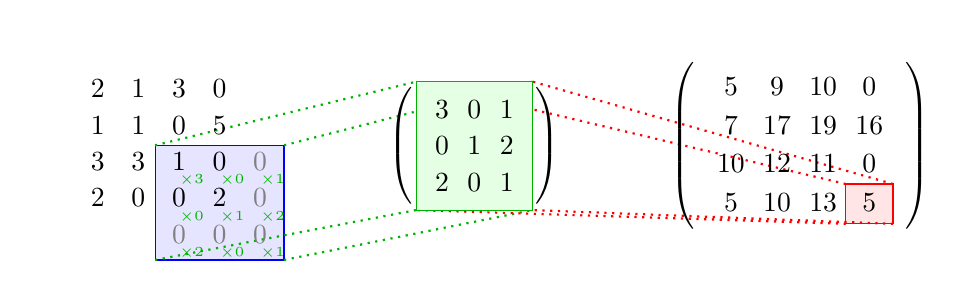 % From https://tex.stackexchange.com/questions/437007/drawing-a-convolution-with-tikz
% By jakun
\begin{tikzpicture}[scale=1.1]
\newcommand\numRowsK{3}
\newcommand\numColsK{3}
\newcommand{\myK}[2]{% #1: row, #2: col
    \edef\Kcol##1##2##3{###2}%
    \edef\Krow##1##2##3{\noexpand\Kcol###1}%
    \Krow
        {3 0 1}
        {0 1 2}
        {2 0 1}%
}

    % ------- style -------
    \tikzset{%
        parenthesized/.style={%
            left delimiter  = (,
            right delimiter = ),
        },
        node distance = 10mu,
    }

    % ------- equation -------
    \matrix[matrix of math nodes, nodes in empty cells, align=center,text depth=.2ex,text height=1.3ex,text width=0.8em,] (I) {
        &&   & &  &   \\
        & 2 & 1 & 3 & 0  &  \\
        & 1 & 1 & 0 & 5 &  \\
        & 3 & 3 & 1 & 0 &  |[gray]| 0\\
       & 2 & 0 & 0 & 2 & |[gray]| 0 \\
       & &  & |[gray]| 0 & |[gray]| 0 &  |[gray]| 0\\
    };

    % \node (*) [right = of I] {${}*{}$};
   \node (*) [right =1cm of I] {};

    \newcommand\Kmatrixxxx{}
    \foreach \row in {1, ..., 3} {
        \gdef \sep {}
        \foreach \col in {1, ..., 3} {%
            \xdef \Kmatrixxxx {\unexpanded\expandafter{\Kmatrixxxx}\unexpanded\expandafter{\sep}\noexpand \myK{\row}{\col}}
            \gdef \sep { \& }
        }
        \xdef \Kmatrixxxx {\unexpanded\expandafter{\Kmatrixxxx}\noexpand\\}
    }
    \matrix[matrix of math nodes, parenthesized, ampersand replacement=\&] (K) [right = of *] {
        \Kmatrixxxx
    };

%    \node (=) [right = of K] {${}={}$};
    \node (=) [right =1.5cm of K] {};

    \matrix[matrix of math nodes, parenthesized, nodes in empty cells, align=center,text depth=.2ex,text height=1.5ex,text width=1em,] (I*K) [right = of {=}] {
        5 & 9  & 10 & 0 \\
        7 & 17 & 19 & 16 \\
        10 & 12 & 11 & 0 \\
        5 & 10 & 13 & 5 \\
    };

    % ------- highlighting -------
    \newcommand\rowResult{4}
    \newcommand\colResult{4}

    \begin{scope}[on background layer]
        \newcommand{\padding}{1pt}
        \coordinate (Is-nw) at ([xshift=-\padding, yshift=0] I-\rowResult-\colResult.north west);
        \coordinate (Is-se) at ([xshift=+\padding, yshift=-1.5*\padding] I-\the\numexpr\rowResult+\numRowsK-1\relax-\the\numexpr\colResult+\numColsK-1\relax.south east);
        \coordinate (Is-sw) at (Is-nw |- Is-se);
        \coordinate (Is-ne) at (Is-se |- Is-nw);

        \filldraw[blue,   fill opacity=.1] (Is-nw) rectangle (Is-se);
        \filldraw[red, fill opacity=.1] (I*K-\rowResult-\colResult.north west) rectangle (I*K-\rowResult-\colResult.south east);

        \draw[green!70!black, dotted, thick] 
            (Is-nw) -- (K.north west)
            (Is-se) -- (K.south east)
            (Is-sw) -- (K.south west)
            (Is-ne) -- (K.north east)
        ;
        \draw[red, dotted, thick] 
            (I*K-\rowResult-\colResult.north west) -- (K.north west)
            (I*K-\rowResult-\colResult.south east) -- (K.south east)
            (I*K-\rowResult-\colResult.south west) -- (K.south west)
            (I*K-\rowResult-\colResult.north east) -- (K.north east)
        ;

        \draw[green!70!black,  fill=green!10!white] (K.north west) rectangle (K.south east);

        \foreach \row [evaluate=\row as \rowI using int(\row+\rowResult-1)] in {1, ..., \numRowsK} {%
            \foreach \col [evaluate=\col as \colI using int(\col+\colResult-1)] in {1, ..., \numColsK} {%
                    \node[text=green!70!black] at (I-\rowI-\colI.south east) [xshift=-.3em,yshift=+0.2ex] {\tiny$\times \myK{\row}{\col}$};
                }
        }
    \end{scope}

    % ------- labels -------
%FR    \tikzset{node distance=0em}
%FR    \node[below=of I] (I-label) {$A$};
%FR    \node at (K |- I-label)     {$M$ retourné};
%FR    \node at (I*K |- I-label)   {$A \star M$};
\end{tikzpicture}